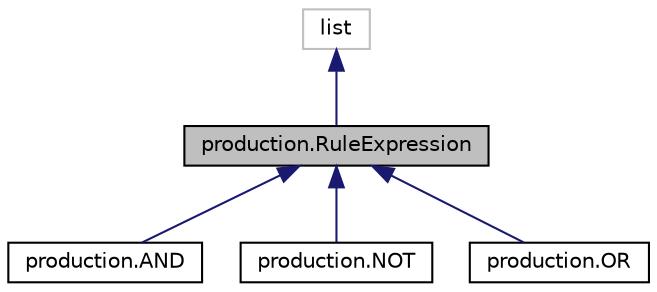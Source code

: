 digraph "production.RuleExpression"
{
  edge [fontname="Helvetica",fontsize="10",labelfontname="Helvetica",labelfontsize="10"];
  node [fontname="Helvetica",fontsize="10",shape=record];
  Node1 [label="production.RuleExpression",height=0.2,width=0.4,color="black", fillcolor="grey75", style="filled", fontcolor="black"];
  Node2 -> Node1 [dir="back",color="midnightblue",fontsize="10",style="solid",fontname="Helvetica"];
  Node2 [label="list",height=0.2,width=0.4,color="grey75", fillcolor="white", style="filled"];
  Node1 -> Node3 [dir="back",color="midnightblue",fontsize="10",style="solid",fontname="Helvetica"];
  Node3 [label="production.AND",height=0.2,width=0.4,color="black", fillcolor="white", style="filled",URL="$classproduction_1_1_a_n_d.html"];
  Node1 -> Node4 [dir="back",color="midnightblue",fontsize="10",style="solid",fontname="Helvetica"];
  Node4 [label="production.NOT",height=0.2,width=0.4,color="black", fillcolor="white", style="filled",URL="$classproduction_1_1_n_o_t.html"];
  Node1 -> Node5 [dir="back",color="midnightblue",fontsize="10",style="solid",fontname="Helvetica"];
  Node5 [label="production.OR",height=0.2,width=0.4,color="black", fillcolor="white", style="filled",URL="$classproduction_1_1_o_r.html"];
}
